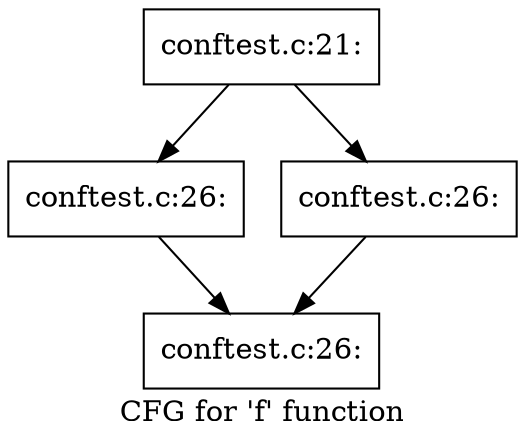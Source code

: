 digraph "CFG for 'f' function" {
	label="CFG for 'f' function";

	Node0x5593da67b500 [shape=record,label="{conftest.c:21:}"];
	Node0x5593da67b500 -> Node0x5593da689640;
	Node0x5593da67b500 -> Node0x5593da689690;
	Node0x5593da689640 [shape=record,label="{conftest.c:26:}"];
	Node0x5593da689640 -> Node0x5593da6896e0;
	Node0x5593da689690 [shape=record,label="{conftest.c:26:}"];
	Node0x5593da689690 -> Node0x5593da6896e0;
	Node0x5593da6896e0 [shape=record,label="{conftest.c:26:}"];
}
